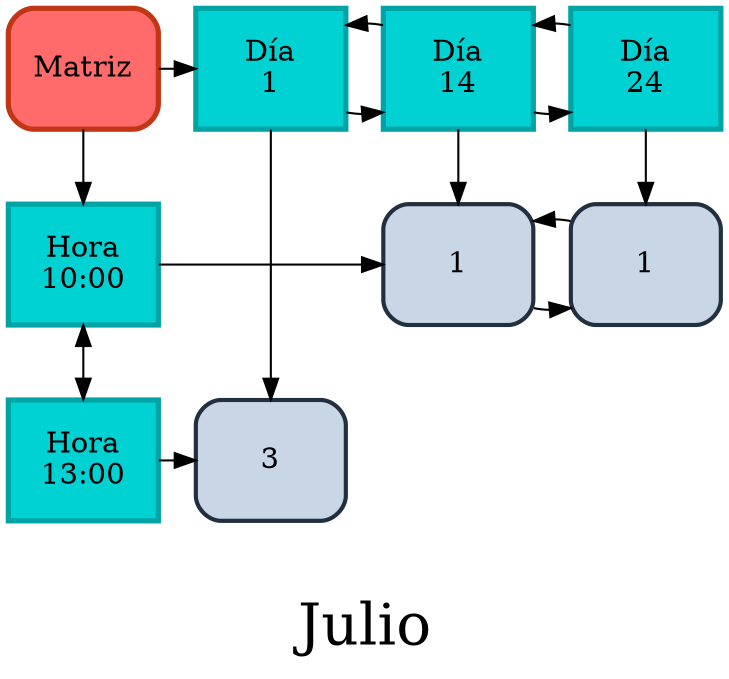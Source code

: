 
        digraph G {
        label="\nJulio" fontsize=28;
        node [shape=box, height=0.8];
        Head[ label = "Matriz", width = 1, style = "filled, rounded" fillcolor = "#ff6b6b", color="#c23616" group = 1 penwidth=2.5];
        
		F10 [label = "Hora\n10:00"   width = 1 style = filled, fillcolor = "#00d2d3", color="#01a3a4" penwidth=2.5 group = 1 ];
		F13 [label = "Hora\n13:00"   width = 1 style = filled, fillcolor = "#00d2d3", color="#01a3a4" penwidth=2.5 group = 1 ];
		edge[dir="both"];
		F10 -> F13;
		edge[dir="forward"];
		C1 [label = "Día\n1"   width = 1 style = filled, fillcolor = "#00d2d3", color="#01a3a4" penwidth=2.5 group = 1 ];
		C14 [label = "Día\n14"   width = 1 style = filled, fillcolor = "#00d2d3", color="#01a3a4" penwidth=2.5 group = 14 ];
		C24 [label = "Día\n24"   width = 1 style = filled, fillcolor = "#00d2d3", color="#01a3a4" penwidth=2.5 group = 24 ];
		C1 -> C14;
		C14 -> C1;
		C14 -> C24;
		C24 -> C14;
		Head -> F10; 
		Head -> C1;
		{ rank = same; Head;C1; C14; C24; }
		N10_L14 [label = "1" width = 1, style="filled, rounded" fillcolor="#c8d6e5" color="#222f3e" penwidth=2 group = 14 ];
		F10 -> N10_L14;
		N10_L14-> N10_L24;
		N10_L24-> N10_L14;
		N10_L24 [label = "1" width = 1, style="filled, rounded" fillcolor="#c8d6e5" color="#222f3e" penwidth=2 group = 24 ];
		N13_L1 [label = "3" width = 1, style="filled, rounded" fillcolor="#c8d6e5" color="#222f3e" penwidth=2 group = 1 ];
		F13 -> N13_L1;
		{ rank = same; F10; N10_L14; N10_L24; }
		{ rank = same; F13; N13_L1; }
		C1 -> N13_L1;
		C14 -> N10_L14;
		C24 -> N10_L24;
}